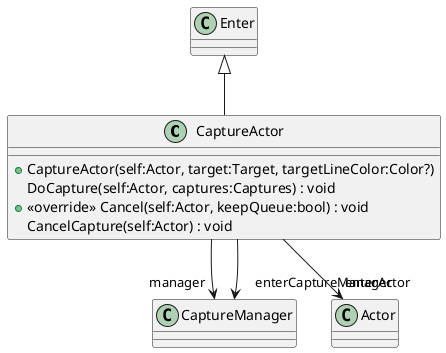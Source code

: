 @startuml
class CaptureActor {
    + CaptureActor(self:Actor, target:Target, targetLineColor:Color?)
    DoCapture(self:Actor, captures:Captures) : void
    + <<override>> Cancel(self:Actor, keepQueue:bool) : void
    CancelCapture(self:Actor) : void
}
Enter <|-- CaptureActor
CaptureActor --> "manager" CaptureManager
CaptureActor --> "enterActor" Actor
CaptureActor --> "enterCaptureManager" CaptureManager
@enduml
